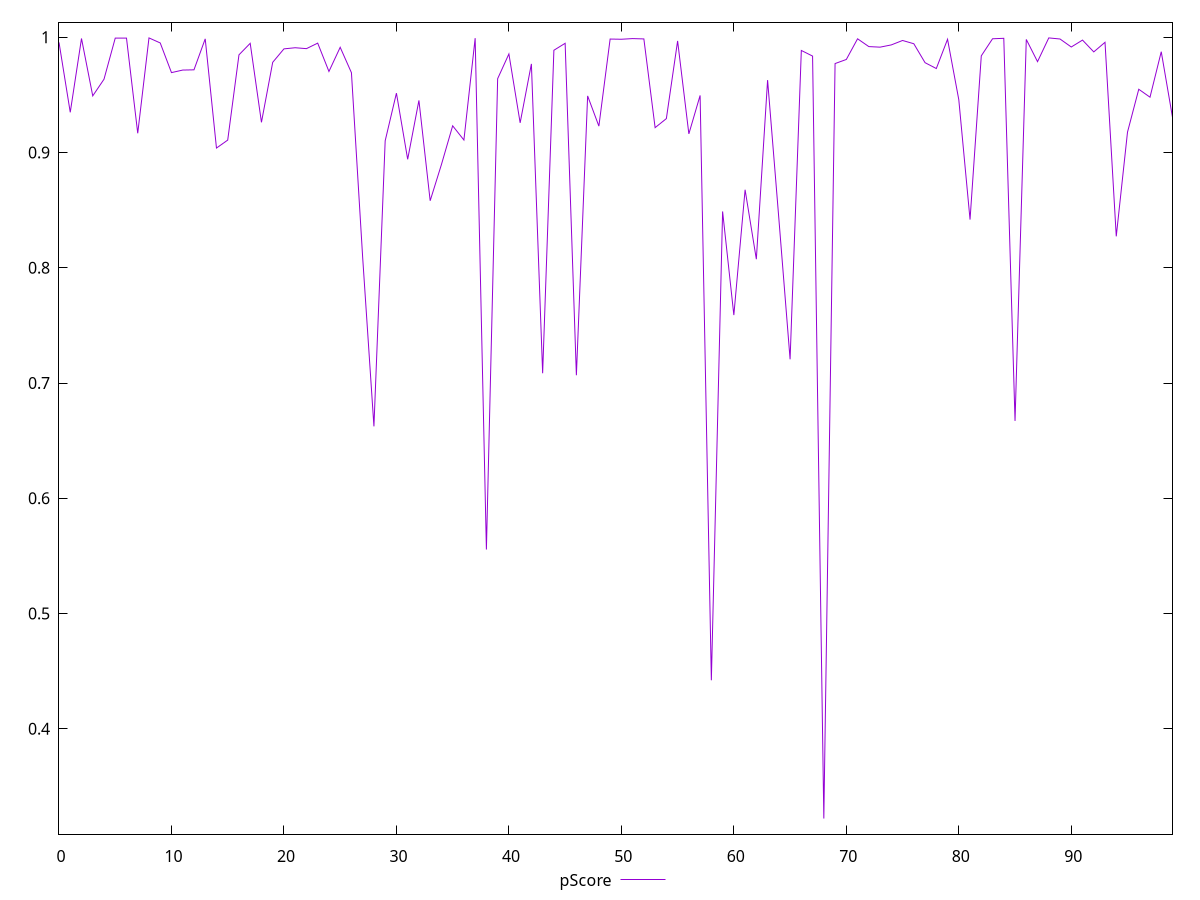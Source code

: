 reset

$pScore <<EOF
0 0.9956181481791397
1 0.934905209122617
2 0.9989886069837857
3 0.9491734769581306
4 0.9636243597362351
5 0.9993050384127513
6 0.9993331744273225
7 0.9167456689093997
8 0.9994885972140503
9 0.9951107747601419
10 0.9693746339503391
11 0.9715850912575121
12 0.9717857309807585
13 0.9986691458078005
14 0.9039154729125355
15 0.9108109035206058
16 0.9848005580620396
17 0.9947968437389898
18 0.9262297753347151
19 0.9783043223773442
20 0.989975077679037
21 0.9909609758738385
22 0.9901708472624293
23 0.9949587127517634
24 0.9703668103217701
25 0.991344178330493
26 0.9692911067438273
27 0.8087344647572612
28 0.6623625773365192
29 0.9101958947361789
30 0.9515595786438333
31 0.8941427948518669
32 0.9452581545183151
33 0.8581704061043316
34 0.8895355519230792
35 0.9232162414914892
36 0.9108716187845338
37 0.9992782045591384
38 0.5555252163891047
39 0.9641052974112214
40 0.9855629603520579
41 0.9257696608611867
42 0.9769382088679498
43 0.7084675170037845
44 0.9887707354382975
45 0.9948129182150782
46 0.7067287455558693
47 0.9491537787310815
48 0.9229344248613455
49 0.998503038972613
50 0.9983250862745494
51 0.9988966399941361
52 0.9986091316966224
53 0.9216137811369253
54 0.9294589338946051
55 0.9968505345011563
56 0.9162031884577231
57 0.9495819914239305
58 0.442026926124155
59 0.8488765420717144
60 0.7589475448350743
61 0.8677151504942243
62 0.8074502512925628
63 0.9628712348625582
64 0.8427856074411835
65 0.7206017807918738
66 0.9886009957113013
67 0.9837138659239368
68 0.3220725202856736
69 0.9772233965666073
70 0.9807834726758161
71 0.998723522977133
72 0.9919575270367312
73 0.9914641882425178
74 0.9934201764787465
75 0.9972558715959537
76 0.9944354267529014
77 0.9779921377717262
78 0.9729007234999378
79 0.9983125606801928
80 0.9458467448798318
81 0.8418230155860409
82 0.983919626721248
83 0.9987406591540382
84 0.9991421053828853
85 0.6671023656123942
86 0.9981698748104313
87 0.9788853049539155
88 0.9994905186708726
89 0.9985400878881832
90 0.9916024290604073
91 0.997595263132623
92 0.9873475673070112
93 0.9956768159231824
94 0.8272936519540215
95 0.9177284239711666
96 0.9549181093922466
97 0.9480517444609335
98 0.9875186633906854
99 0.9305921536380176
EOF

set key outside below
set xrange [0:99]
set yrange [0.30852416031796964:1.0130388786385764]
set trange [0.30852416031796964:1.0130388786385764]
set terminal svg size 640, 500 enhanced background rgb 'white'
set output "report_00013_2021-02-09T12-04-24.940Z/mainthread-work-breakdown/samples/pages+cached+noadtech+nomedia+nocss/pScore/values.svg"

plot $pScore title "pScore" with line

reset
